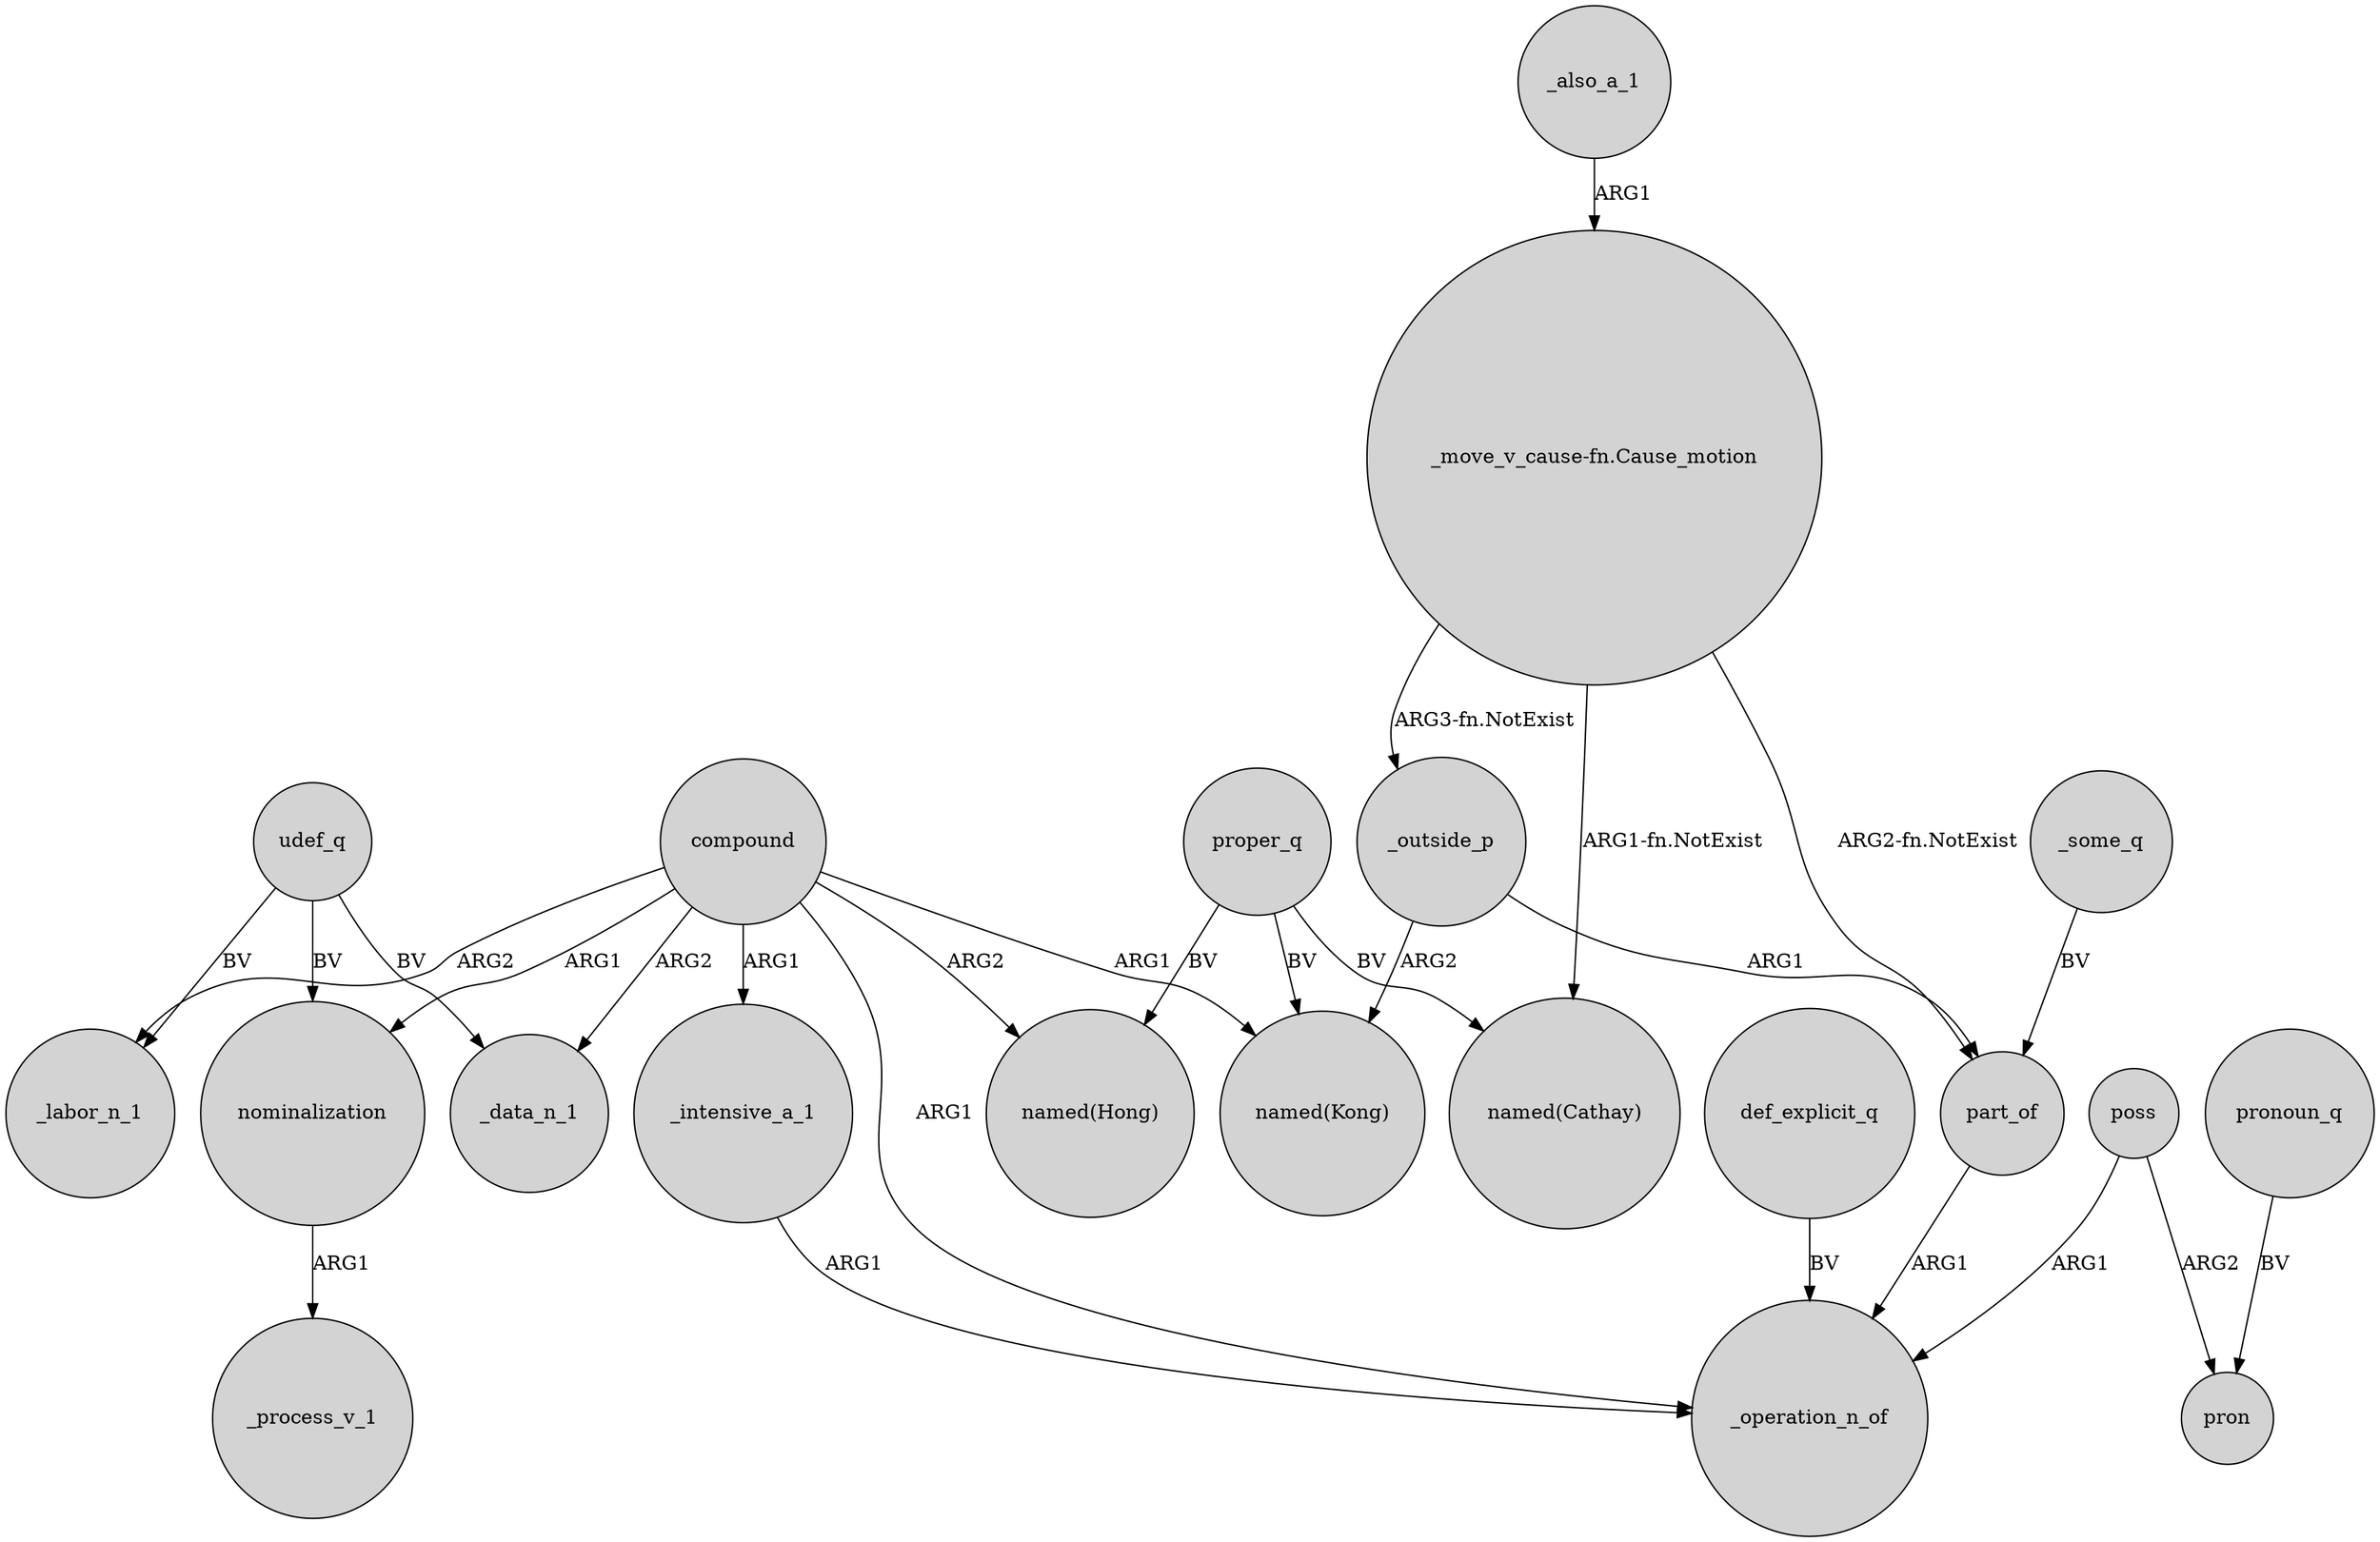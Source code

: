 digraph {
	node [shape=circle style=filled]
	compound -> _operation_n_of [label=ARG1]
	part_of -> _operation_n_of [label=ARG1]
	poss -> pron [label=ARG2]
	_outside_p -> part_of [label=ARG1]
	poss -> _operation_n_of [label=ARG1]
	nominalization -> _process_v_1 [label=ARG1]
	"_move_v_cause-fn.Cause_motion" -> "named(Cathay)" [label="ARG1-fn.NotExist"]
	compound -> "named(Hong)" [label=ARG2]
	compound -> _labor_n_1 [label=ARG2]
	udef_q -> _labor_n_1 [label=BV]
	_intensive_a_1 -> _operation_n_of [label=ARG1]
	proper_q -> "named(Hong)" [label=BV]
	_some_q -> part_of [label=BV]
	pronoun_q -> pron [label=BV]
	def_explicit_q -> _operation_n_of [label=BV]
	udef_q -> _data_n_1 [label=BV]
	proper_q -> "named(Kong)" [label=BV]
	proper_q -> "named(Cathay)" [label=BV]
	udef_q -> nominalization [label=BV]
	_also_a_1 -> "_move_v_cause-fn.Cause_motion" [label=ARG1]
	compound -> _intensive_a_1 [label=ARG1]
	_outside_p -> "named(Kong)" [label=ARG2]
	compound -> _data_n_1 [label=ARG2]
	compound -> nominalization [label=ARG1]
	"_move_v_cause-fn.Cause_motion" -> _outside_p [label="ARG3-fn.NotExist"]
	compound -> "named(Kong)" [label=ARG1]
	"_move_v_cause-fn.Cause_motion" -> part_of [label="ARG2-fn.NotExist"]
}
